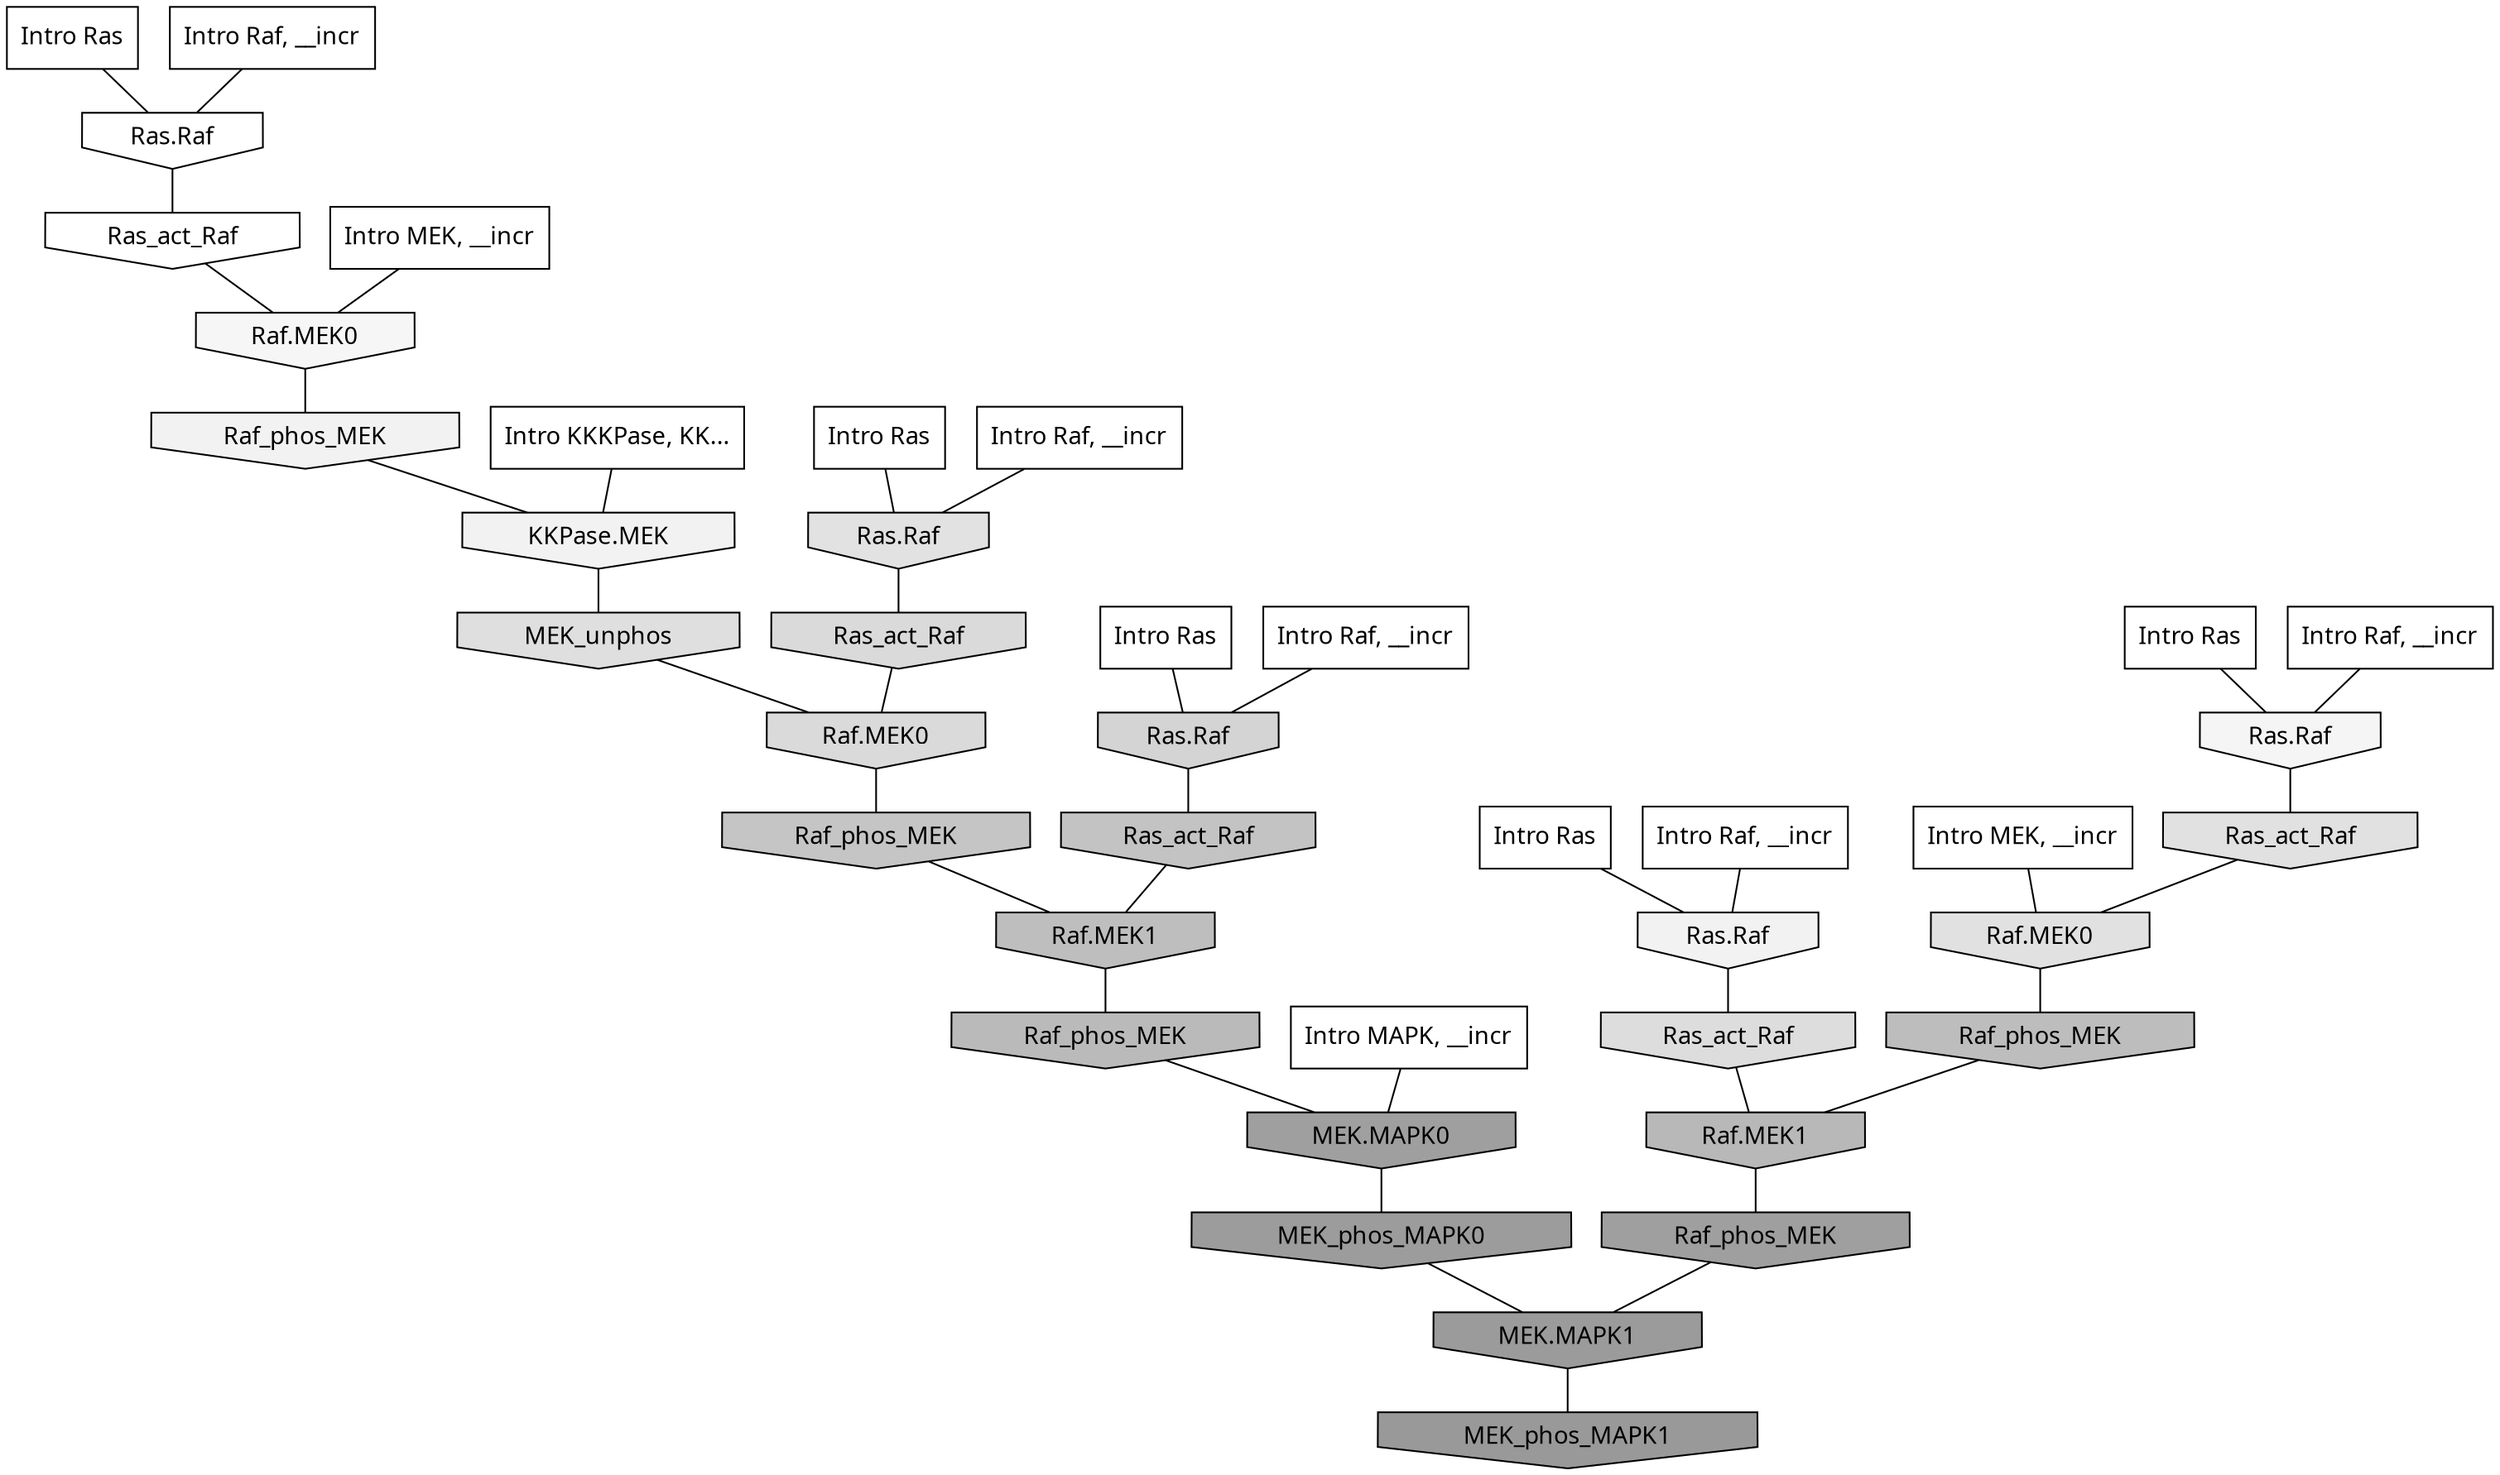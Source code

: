digraph G{
  rankdir="TB";
  ranksep=0.30;
  node [fontname="CMU Serif"];
  edge [fontname="CMU Serif"];
  
  2 [label="Intro Ras", shape=rectangle, style=filled, fillcolor="0.000 0.000 1.000"]
  
  4 [label="Intro Ras", shape=rectangle, style=filled, fillcolor="0.000 0.000 1.000"]
  
  12 [label="Intro Ras", shape=rectangle, style=filled, fillcolor="0.000 0.000 1.000"]
  
  15 [label="Intro Ras", shape=rectangle, style=filled, fillcolor="0.000 0.000 1.000"]
  
  73 [label="Intro Ras", shape=rectangle, style=filled, fillcolor="0.000 0.000 1.000"]
  
  132 [label="Intro Raf, __incr", shape=rectangle, style=filled, fillcolor="0.000 0.000 1.000"]
  
  267 [label="Intro Raf, __incr", shape=rectangle, style=filled, fillcolor="0.000 0.000 1.000"]
  
  297 [label="Intro Raf, __incr", shape=rectangle, style=filled, fillcolor="0.000 0.000 1.000"]
  
  424 [label="Intro Raf, __incr", shape=rectangle, style=filled, fillcolor="0.000 0.000 1.000"]
  
  798 [label="Intro Raf, __incr", shape=rectangle, style=filled, fillcolor="0.000 0.000 1.000"]
  
  1795 [label="Intro MEK, __incr", shape=rectangle, style=filled, fillcolor="0.000 0.000 1.000"]
  
  1951 [label="Intro MEK, __incr", shape=rectangle, style=filled, fillcolor="0.000 0.000 1.000"]
  
  2931 [label="Intro MAPK, __incr", shape=rectangle, style=filled, fillcolor="0.000 0.000 1.000"]
  
  3183 [label="Intro KKKPase, KK...", shape=rectangle, style=filled, fillcolor="0.000 0.000 1.000"]
  
  3228 [label="Ras.Raf", shape=invhouse, style=filled, fillcolor="0.000 0.000 1.000"]
  
  3320 [label="Ras_act_Raf", shape=invhouse, style=filled, fillcolor="0.000 0.000 0.998"]
  
  3534 [label="Raf.MEK0", shape=invhouse, style=filled, fillcolor="0.000 0.000 0.962"]
  
  3550 [label="Ras.Raf", shape=invhouse, style=filled, fillcolor="0.000 0.000 0.960"]
  
  3637 [label="Raf_phos_MEK", shape=invhouse, style=filled, fillcolor="0.000 0.000 0.949"]
  
  3639 [label="KKPase.MEK", shape=invhouse, style=filled, fillcolor="0.000 0.000 0.949"]
  
  3656 [label="Ras.Raf", shape=invhouse, style=filled, fillcolor="0.000 0.000 0.947"]
  
  4497 [label="Ras.Raf", shape=invhouse, style=filled, fillcolor="0.000 0.000 0.883"]
  
  4539 [label="Ras_act_Raf", shape=invhouse, style=filled, fillcolor="0.000 0.000 0.880"]
  
  4541 [label="Raf.MEK0", shape=invhouse, style=filled, fillcolor="0.000 0.000 0.880"]
  
  4623 [label="MEK_unphos", shape=invhouse, style=filled, fillcolor="0.000 0.000 0.873"]
  
  4745 [label="Ras_act_Raf", shape=invhouse, style=filled, fillcolor="0.000 0.000 0.867"]
  
  4935 [label="Ras_act_Raf", shape=invhouse, style=filled, fillcolor="0.000 0.000 0.853"]
  
  4937 [label="Raf.MEK0", shape=invhouse, style=filled, fillcolor="0.000 0.000 0.853"]
  
  5297 [label="Ras.Raf", shape=invhouse, style=filled, fillcolor="0.000 0.000 0.831"]
  
  6273 [label="Raf_phos_MEK", shape=invhouse, style=filled, fillcolor="0.000 0.000 0.773"]
  
  6512 [label="Ras_act_Raf", shape=invhouse, style=filled, fillcolor="0.000 0.000 0.763"]
  
  6966 [label="Raf.MEK1", shape=invhouse, style=filled, fillcolor="0.000 0.000 0.745"]
  
  7043 [label="Raf_phos_MEK", shape=invhouse, style=filled, fillcolor="0.000 0.000 0.742"]
  
  7389 [label="Raf_phos_MEK", shape=invhouse, style=filled, fillcolor="0.000 0.000 0.730"]
  
  7646 [label="Raf.MEK1", shape=invhouse, style=filled, fillcolor="0.000 0.000 0.722"]
  
  11299 [label="Raf_phos_MEK", shape=invhouse, style=filled, fillcolor="0.000 0.000 0.624"]
  
  11315 [label="MEK.MAPK0", shape=invhouse, style=filled, fillcolor="0.000 0.000 0.624"]
  
  11887 [label="MEK_phos_MAPK0", shape=invhouse, style=filled, fillcolor="0.000 0.000 0.612"]
  
  12146 [label="MEK.MAPK1", shape=invhouse, style=filled, fillcolor="0.000 0.000 0.608"]
  
  12611 [label="MEK_phos_MAPK1", shape=invhouse, style=filled, fillcolor="0.000 0.000 0.600"]
  
  
  12146 -> 12611 [dir=none, color="0.000 0.000 0.000"] 
  11887 -> 12146 [dir=none, color="0.000 0.000 0.000"] 
  11315 -> 11887 [dir=none, color="0.000 0.000 0.000"] 
  11299 -> 12146 [dir=none, color="0.000 0.000 0.000"] 
  7646 -> 11299 [dir=none, color="0.000 0.000 0.000"] 
  7389 -> 11315 [dir=none, color="0.000 0.000 0.000"] 
  7043 -> 7646 [dir=none, color="0.000 0.000 0.000"] 
  6966 -> 7389 [dir=none, color="0.000 0.000 0.000"] 
  6512 -> 6966 [dir=none, color="0.000 0.000 0.000"] 
  6273 -> 6966 [dir=none, color="0.000 0.000 0.000"] 
  5297 -> 6512 [dir=none, color="0.000 0.000 0.000"] 
  4937 -> 6273 [dir=none, color="0.000 0.000 0.000"] 
  4935 -> 4937 [dir=none, color="0.000 0.000 0.000"] 
  4745 -> 7646 [dir=none, color="0.000 0.000 0.000"] 
  4623 -> 4937 [dir=none, color="0.000 0.000 0.000"] 
  4541 -> 7043 [dir=none, color="0.000 0.000 0.000"] 
  4539 -> 4541 [dir=none, color="0.000 0.000 0.000"] 
  4497 -> 4935 [dir=none, color="0.000 0.000 0.000"] 
  3656 -> 4745 [dir=none, color="0.000 0.000 0.000"] 
  3639 -> 4623 [dir=none, color="0.000 0.000 0.000"] 
  3637 -> 3639 [dir=none, color="0.000 0.000 0.000"] 
  3550 -> 4539 [dir=none, color="0.000 0.000 0.000"] 
  3534 -> 3637 [dir=none, color="0.000 0.000 0.000"] 
  3320 -> 3534 [dir=none, color="0.000 0.000 0.000"] 
  3228 -> 3320 [dir=none, color="0.000 0.000 0.000"] 
  3183 -> 3639 [dir=none, color="0.000 0.000 0.000"] 
  2931 -> 11315 [dir=none, color="0.000 0.000 0.000"] 
  1951 -> 4541 [dir=none, color="0.000 0.000 0.000"] 
  1795 -> 3534 [dir=none, color="0.000 0.000 0.000"] 
  798 -> 5297 [dir=none, color="0.000 0.000 0.000"] 
  424 -> 3228 [dir=none, color="0.000 0.000 0.000"] 
  297 -> 3550 [dir=none, color="0.000 0.000 0.000"] 
  267 -> 3656 [dir=none, color="0.000 0.000 0.000"] 
  132 -> 4497 [dir=none, color="0.000 0.000 0.000"] 
  73 -> 3656 [dir=none, color="0.000 0.000 0.000"] 
  15 -> 5297 [dir=none, color="0.000 0.000 0.000"] 
  12 -> 3550 [dir=none, color="0.000 0.000 0.000"] 
  4 -> 4497 [dir=none, color="0.000 0.000 0.000"] 
  2 -> 3228 [dir=none, color="0.000 0.000 0.000"] 
  
  }
